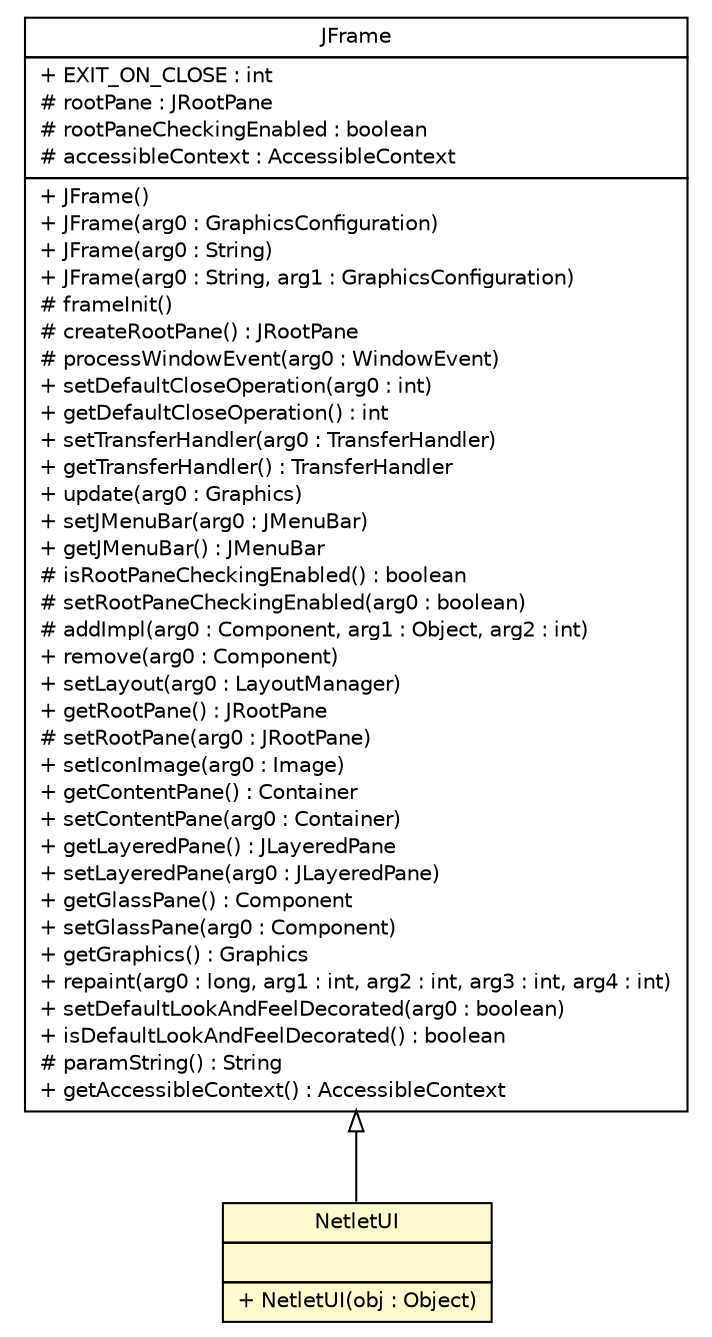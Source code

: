 #!/usr/local/bin/dot
#
# Class diagram 
# Generated by UMLGraph version R5_6 (http://www.umlgraph.org/)
#

digraph G {
	edge [fontname="Helvetica",fontsize=10,labelfontname="Helvetica",labelfontsize=10];
	node [fontname="Helvetica",fontsize=10,shape=plaintext];
	nodesep=0.25;
	ranksep=0.5;
	// sorcer.ui.exertlet.NetletUI
	c220138 [label=<<table title="sorcer.ui.exertlet.NetletUI" border="0" cellborder="1" cellspacing="0" cellpadding="2" port="p" bgcolor="lemonChiffon" href="./NetletUI.html">
		<tr><td><table border="0" cellspacing="0" cellpadding="1">
<tr><td align="center" balign="center"> NetletUI </td></tr>
		</table></td></tr>
		<tr><td><table border="0" cellspacing="0" cellpadding="1">
<tr><td align="left" balign="left">  </td></tr>
		</table></td></tr>
		<tr><td><table border="0" cellspacing="0" cellpadding="1">
<tr><td align="left" balign="left"> + NetletUI(obj : Object) </td></tr>
		</table></td></tr>
		</table>>, URL="./NetletUI.html", fontname="Helvetica", fontcolor="black", fontsize=10.0];
	//sorcer.ui.exertlet.NetletUI extends javax.swing.JFrame
	c220267:p -> c220138:p [dir=back,arrowtail=empty];
	// javax.swing.JFrame
	c220267 [label=<<table title="javax.swing.JFrame" border="0" cellborder="1" cellspacing="0" cellpadding="2" port="p" href="http://docs.oracle.com/javase/7/docs/api/javax/swing/JFrame.html">
		<tr><td><table border="0" cellspacing="0" cellpadding="1">
<tr><td align="center" balign="center"> JFrame </td></tr>
		</table></td></tr>
		<tr><td><table border="0" cellspacing="0" cellpadding="1">
<tr><td align="left" balign="left"> + EXIT_ON_CLOSE : int </td></tr>
<tr><td align="left" balign="left"> # rootPane : JRootPane </td></tr>
<tr><td align="left" balign="left"> # rootPaneCheckingEnabled : boolean </td></tr>
<tr><td align="left" balign="left"> # accessibleContext : AccessibleContext </td></tr>
		</table></td></tr>
		<tr><td><table border="0" cellspacing="0" cellpadding="1">
<tr><td align="left" balign="left"> + JFrame() </td></tr>
<tr><td align="left" balign="left"> + JFrame(arg0 : GraphicsConfiguration) </td></tr>
<tr><td align="left" balign="left"> + JFrame(arg0 : String) </td></tr>
<tr><td align="left" balign="left"> + JFrame(arg0 : String, arg1 : GraphicsConfiguration) </td></tr>
<tr><td align="left" balign="left"> # frameInit() </td></tr>
<tr><td align="left" balign="left"> # createRootPane() : JRootPane </td></tr>
<tr><td align="left" balign="left"> # processWindowEvent(arg0 : WindowEvent) </td></tr>
<tr><td align="left" balign="left"> + setDefaultCloseOperation(arg0 : int) </td></tr>
<tr><td align="left" balign="left"> + getDefaultCloseOperation() : int </td></tr>
<tr><td align="left" balign="left"> + setTransferHandler(arg0 : TransferHandler) </td></tr>
<tr><td align="left" balign="left"> + getTransferHandler() : TransferHandler </td></tr>
<tr><td align="left" balign="left"> + update(arg0 : Graphics) </td></tr>
<tr><td align="left" balign="left"> + setJMenuBar(arg0 : JMenuBar) </td></tr>
<tr><td align="left" balign="left"> + getJMenuBar() : JMenuBar </td></tr>
<tr><td align="left" balign="left"> # isRootPaneCheckingEnabled() : boolean </td></tr>
<tr><td align="left" balign="left"> # setRootPaneCheckingEnabled(arg0 : boolean) </td></tr>
<tr><td align="left" balign="left"> # addImpl(arg0 : Component, arg1 : Object, arg2 : int) </td></tr>
<tr><td align="left" balign="left"> + remove(arg0 : Component) </td></tr>
<tr><td align="left" balign="left"> + setLayout(arg0 : LayoutManager) </td></tr>
<tr><td align="left" balign="left"> + getRootPane() : JRootPane </td></tr>
<tr><td align="left" balign="left"> # setRootPane(arg0 : JRootPane) </td></tr>
<tr><td align="left" balign="left"> + setIconImage(arg0 : Image) </td></tr>
<tr><td align="left" balign="left"> + getContentPane() : Container </td></tr>
<tr><td align="left" balign="left"> + setContentPane(arg0 : Container) </td></tr>
<tr><td align="left" balign="left"> + getLayeredPane() : JLayeredPane </td></tr>
<tr><td align="left" balign="left"> + setLayeredPane(arg0 : JLayeredPane) </td></tr>
<tr><td align="left" balign="left"> + getGlassPane() : Component </td></tr>
<tr><td align="left" balign="left"> + setGlassPane(arg0 : Component) </td></tr>
<tr><td align="left" balign="left"> + getGraphics() : Graphics </td></tr>
<tr><td align="left" balign="left"> + repaint(arg0 : long, arg1 : int, arg2 : int, arg3 : int, arg4 : int) </td></tr>
<tr><td align="left" balign="left"> + setDefaultLookAndFeelDecorated(arg0 : boolean) </td></tr>
<tr><td align="left" balign="left"> + isDefaultLookAndFeelDecorated() : boolean </td></tr>
<tr><td align="left" balign="left"> # paramString() : String </td></tr>
<tr><td align="left" balign="left"> + getAccessibleContext() : AccessibleContext </td></tr>
		</table></td></tr>
		</table>>, URL="http://docs.oracle.com/javase/7/docs/api/javax/swing/JFrame.html", fontname="Helvetica", fontcolor="black", fontsize=10.0];
}

